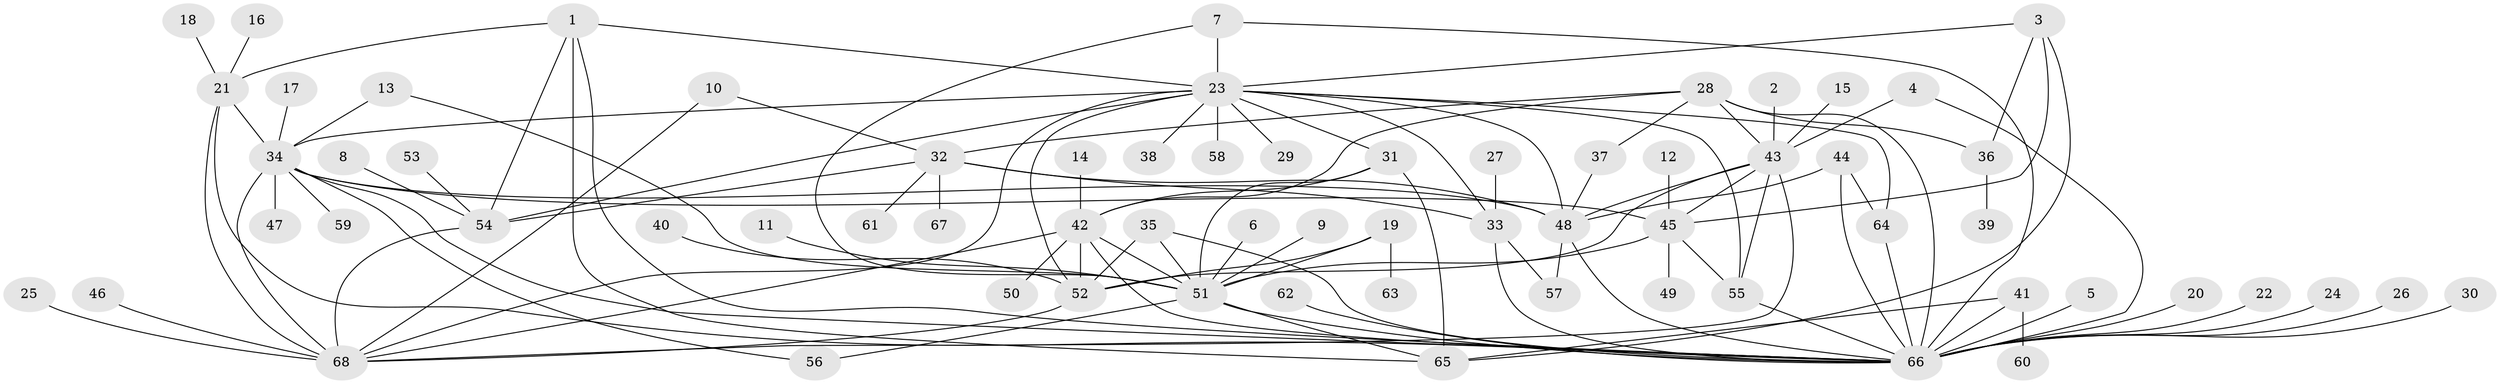 // original degree distribution, {27: 0.007352941176470588, 6: 0.04411764705882353, 15: 0.007352941176470588, 3: 0.15441176470588236, 7: 0.014705882352941176, 8: 0.022058823529411766, 18: 0.007352941176470588, 4: 0.0661764705882353, 1: 0.4411764705882353, 2: 0.16911764705882354, 5: 0.058823529411764705, 9: 0.007352941176470588}
// Generated by graph-tools (version 1.1) at 2025/49/03/09/25 03:49:54]
// undirected, 68 vertices, 115 edges
graph export_dot {
graph [start="1"]
  node [color=gray90,style=filled];
  1;
  2;
  3;
  4;
  5;
  6;
  7;
  8;
  9;
  10;
  11;
  12;
  13;
  14;
  15;
  16;
  17;
  18;
  19;
  20;
  21;
  22;
  23;
  24;
  25;
  26;
  27;
  28;
  29;
  30;
  31;
  32;
  33;
  34;
  35;
  36;
  37;
  38;
  39;
  40;
  41;
  42;
  43;
  44;
  45;
  46;
  47;
  48;
  49;
  50;
  51;
  52;
  53;
  54;
  55;
  56;
  57;
  58;
  59;
  60;
  61;
  62;
  63;
  64;
  65;
  66;
  67;
  68;
  1 -- 21 [weight=1.0];
  1 -- 23 [weight=1.0];
  1 -- 54 [weight=1.0];
  1 -- 65 [weight=2.0];
  1 -- 66 [weight=1.0];
  2 -- 43 [weight=1.0];
  3 -- 23 [weight=1.0];
  3 -- 36 [weight=1.0];
  3 -- 45 [weight=1.0];
  3 -- 65 [weight=2.0];
  4 -- 43 [weight=1.0];
  4 -- 66 [weight=1.0];
  5 -- 66 [weight=1.0];
  6 -- 51 [weight=1.0];
  7 -- 23 [weight=1.0];
  7 -- 51 [weight=1.0];
  7 -- 66 [weight=1.0];
  8 -- 54 [weight=1.0];
  9 -- 51 [weight=1.0];
  10 -- 32 [weight=1.0];
  10 -- 68 [weight=1.0];
  11 -- 51 [weight=1.0];
  12 -- 45 [weight=1.0];
  13 -- 34 [weight=1.0];
  13 -- 51 [weight=1.0];
  14 -- 42 [weight=1.0];
  15 -- 43 [weight=1.0];
  16 -- 21 [weight=1.0];
  17 -- 34 [weight=1.0];
  18 -- 21 [weight=1.0];
  19 -- 51 [weight=1.0];
  19 -- 52 [weight=1.0];
  19 -- 63 [weight=1.0];
  20 -- 66 [weight=1.0];
  21 -- 34 [weight=1.0];
  21 -- 66 [weight=1.0];
  21 -- 68 [weight=1.0];
  22 -- 66 [weight=1.0];
  23 -- 29 [weight=1.0];
  23 -- 31 [weight=1.0];
  23 -- 33 [weight=1.0];
  23 -- 34 [weight=2.0];
  23 -- 38 [weight=1.0];
  23 -- 48 [weight=1.0];
  23 -- 52 [weight=1.0];
  23 -- 54 [weight=1.0];
  23 -- 55 [weight=1.0];
  23 -- 58 [weight=1.0];
  23 -- 64 [weight=1.0];
  23 -- 68 [weight=1.0];
  24 -- 66 [weight=1.0];
  25 -- 68 [weight=1.0];
  26 -- 66 [weight=1.0];
  27 -- 33 [weight=1.0];
  28 -- 32 [weight=1.0];
  28 -- 36 [weight=1.0];
  28 -- 37 [weight=1.0];
  28 -- 42 [weight=1.0];
  28 -- 43 [weight=1.0];
  28 -- 66 [weight=3.0];
  30 -- 66 [weight=1.0];
  31 -- 42 [weight=2.0];
  31 -- 51 [weight=1.0];
  31 -- 65 [weight=1.0];
  32 -- 33 [weight=1.0];
  32 -- 48 [weight=1.0];
  32 -- 54 [weight=1.0];
  32 -- 61 [weight=1.0];
  32 -- 67 [weight=1.0];
  33 -- 57 [weight=1.0];
  33 -- 66 [weight=1.0];
  34 -- 45 [weight=1.0];
  34 -- 47 [weight=1.0];
  34 -- 48 [weight=1.0];
  34 -- 56 [weight=1.0];
  34 -- 59 [weight=1.0];
  34 -- 66 [weight=1.0];
  34 -- 68 [weight=1.0];
  35 -- 51 [weight=1.0];
  35 -- 52 [weight=1.0];
  35 -- 66 [weight=1.0];
  36 -- 39 [weight=1.0];
  37 -- 48 [weight=1.0];
  40 -- 52 [weight=1.0];
  41 -- 60 [weight=1.0];
  41 -- 65 [weight=1.0];
  41 -- 66 [weight=1.0];
  42 -- 50 [weight=1.0];
  42 -- 51 [weight=1.0];
  42 -- 52 [weight=2.0];
  42 -- 66 [weight=1.0];
  42 -- 68 [weight=1.0];
  43 -- 45 [weight=1.0];
  43 -- 48 [weight=1.0];
  43 -- 52 [weight=1.0];
  43 -- 55 [weight=1.0];
  43 -- 68 [weight=1.0];
  44 -- 48 [weight=1.0];
  44 -- 64 [weight=1.0];
  44 -- 66 [weight=1.0];
  45 -- 49 [weight=1.0];
  45 -- 51 [weight=1.0];
  45 -- 55 [weight=1.0];
  46 -- 68 [weight=1.0];
  48 -- 57 [weight=1.0];
  48 -- 66 [weight=1.0];
  51 -- 56 [weight=1.0];
  51 -- 65 [weight=1.0];
  51 -- 66 [weight=1.0];
  52 -- 68 [weight=1.0];
  53 -- 54 [weight=1.0];
  54 -- 68 [weight=1.0];
  55 -- 66 [weight=1.0];
  62 -- 66 [weight=1.0];
  64 -- 66 [weight=1.0];
}
